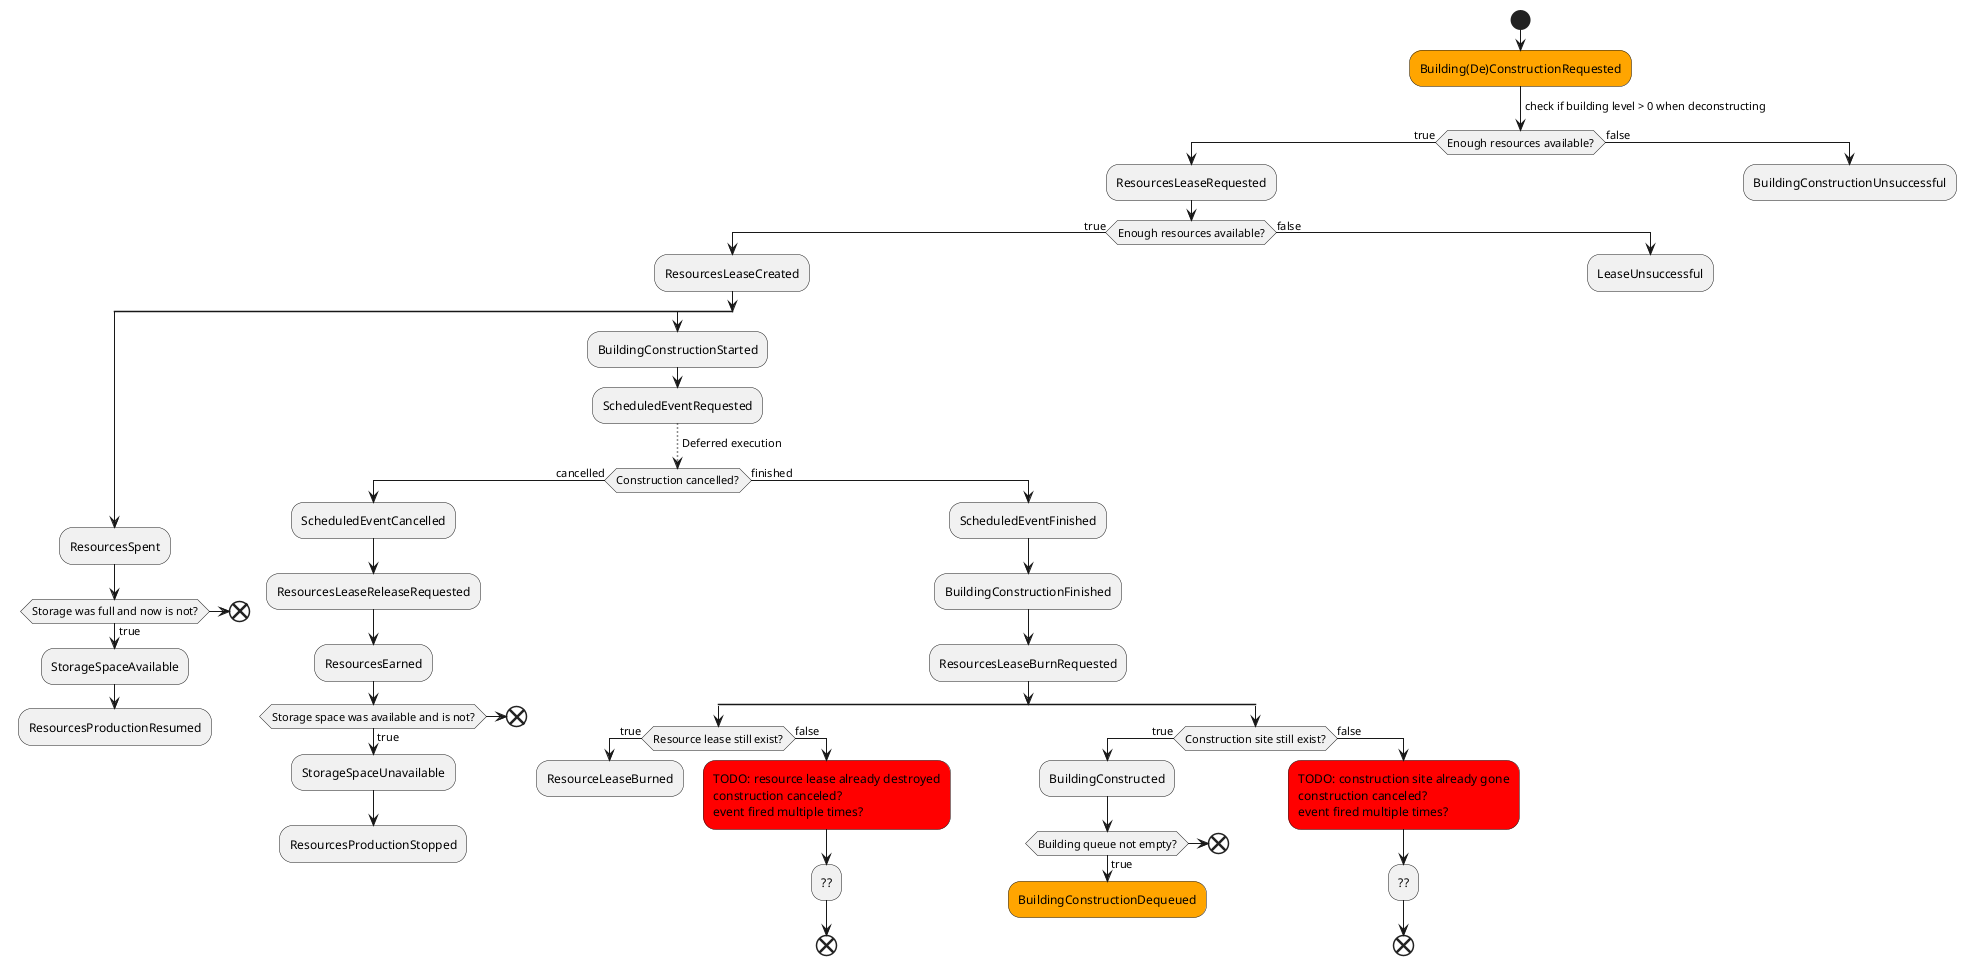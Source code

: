 @startuml

start

#orange:Building(De)ConstructionRequested;
-> check if building level > 0 when deconstructing;
if (Enough resources available?) then (true)
    :ResourcesLeaseRequested;
    if (Enough resources available?) then (true)
        :ResourcesLeaseCreated;
        split
            :ResourcesSpent;
            if(Storage was full and now is not?) then (true)
                :StorageSpaceAvailable;
                :ResourcesProductionResumed;
                detach
            else
                end
            endif
        split again
            :BuildingConstructionStarted;
            :ScheduledEventRequested;
            -[dotted]-> Deferred execution;
            if(Construction cancelled?) then (cancelled)
                :ScheduledEventCancelled;
                :ResourcesLeaseReleaseRequested;
                :ResourcesEarned;
                if(Storage space was available and is not?) then (true)
                    :StorageSpaceUnavailable;
                    :ResourcesProductionStopped;
                    detach
                else
                    end
                endif
            else (finished)
                :ScheduledEventFinished;
                :BuildingConstructionFinished;
                :ResourcesLeaseBurnRequested;
                split
                    if (Resource lease still exist?) then (true)
                        :ResourceLeaseBurned;
                        detach
                    else (false)
                        #red:TODO: resource lease already destroyed
                        construction canceled?
                        event fired multiple times?;
                        :??;
                        end
                    endif
                split again
                    if (Construction site still exist?) then (true)
                        :BuildingConstructed;
                        if (Building queue not empty?) then (true)
                            #orange:BuildingConstructionDequeued;
                            detach
                        else
                            end
                        endif
                    else (false)
                        #red:TODO: construction site already gone
                        construction canceled?
                        event fired multiple times?;
                        :??;
                        end
                    endif
                end split
            endif
        end split
    else (false)
        :LeaseUnsuccessful;
        detach
    endif
else (false)
    :BuildingConstructionUnsuccessful;
    detach
endif




@enduml